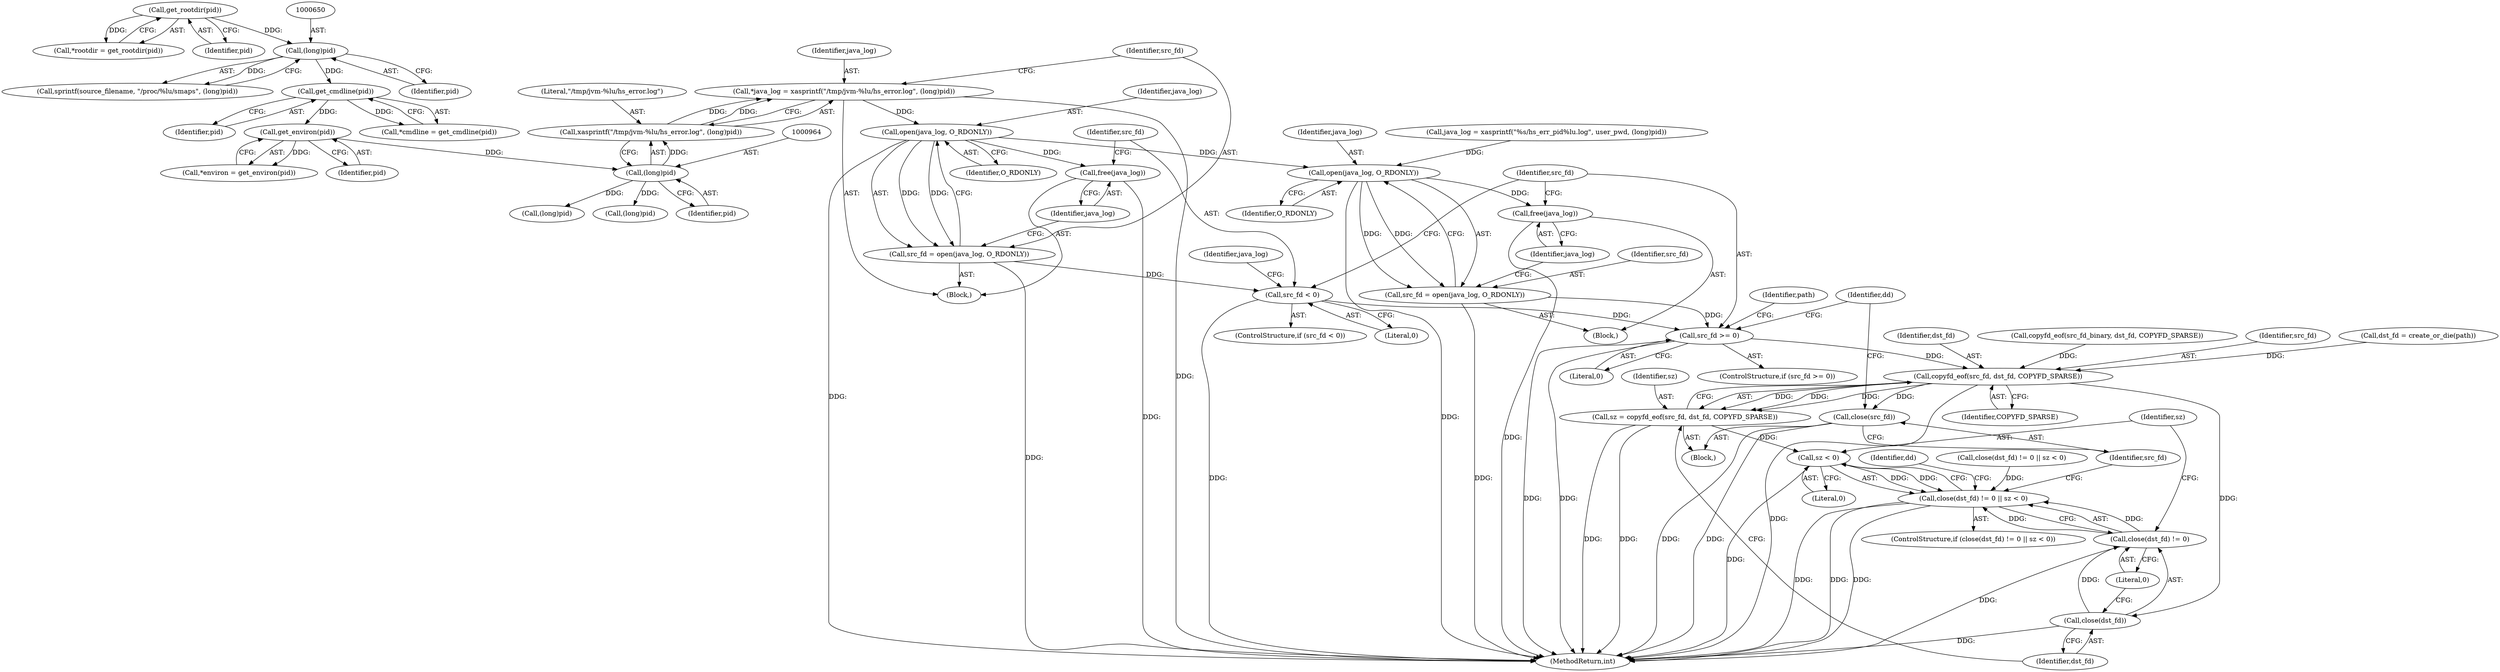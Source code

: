 digraph "0_abrt_80408e9e24a1c10f85fd969e1853e0f192157f92_0@pointer" {
"1000969" [label="(Call,open(java_log, O_RDONLY))"];
"1000959" [label="(Call,*java_log = xasprintf(\"/tmp/jvm-%lu/hs_error.log\", (long)pid))"];
"1000961" [label="(Call,xasprintf(\"/tmp/jvm-%lu/hs_error.log\", (long)pid))"];
"1000963" [label="(Call,(long)pid)"];
"1000819" [label="(Call,get_environ(pid))"];
"1000812" [label="(Call,get_cmdline(pid))"];
"1000649" [label="(Call,(long)pid)"];
"1000627" [label="(Call,get_rootdir(pid))"];
"1000967" [label="(Call,src_fd = open(java_log, O_RDONLY))"];
"1000975" [label="(Call,src_fd < 0)"];
"1000995" [label="(Call,src_fd >= 0)"];
"1001012" [label="(Call,copyfd_eof(src_fd, dst_fd, COPYFD_SPARSE))"];
"1001010" [label="(Call,sz = copyfd_eof(src_fd, dst_fd, COPYFD_SPARSE))"];
"1001022" [label="(Call,sz < 0)"];
"1001017" [label="(Call,close(dst_fd) != 0 || sz < 0)"];
"1001019" [label="(Call,close(dst_fd))"];
"1001018" [label="(Call,close(dst_fd) != 0)"];
"1001031" [label="(Call,close(src_fd))"];
"1000972" [label="(Call,free(java_log))"];
"1000989" [label="(Call,open(java_log, O_RDONLY))"];
"1000987" [label="(Call,src_fd = open(java_log, O_RDONLY))"];
"1000992" [label="(Call,free(java_log))"];
"1000810" [label="(Call,*cmdline = get_cmdline(pid))"];
"1000627" [label="(Call,get_rootdir(pid))"];
"1000625" [label="(Call,*rootdir = get_rootdir(pid))"];
"1001012" [label="(Call,copyfd_eof(src_fd, dst_fd, COPYFD_SPARSE))"];
"1001023" [label="(Identifier,sz)"];
"1000820" [label="(Identifier,pid)"];
"1000978" [label="(Block,)"];
"1001018" [label="(Call,close(dst_fd) != 0)"];
"1000860" [label="(Call,copyfd_eof(src_fd_binary, dst_fd, COPYFD_SPARSE))"];
"1000961" [label="(Call,xasprintf(\"/tmp/jvm-%lu/hs_error.log\", (long)pid))"];
"1000992" [label="(Call,free(java_log))"];
"1001024" [label="(Literal,0)"];
"1000813" [label="(Identifier,pid)"];
"1001011" [label="(Identifier,sz)"];
"1000979" [label="(Call,java_log = xasprintf(\"%s/hs_err_pid%lu.log\", user_pwd, (long)pid))"];
"1000984" [label="(Call,(long)pid)"];
"1001064" [label="(Call,(long)pid)"];
"1001013" [label="(Identifier,src_fd)"];
"1000973" [label="(Identifier,java_log)"];
"1001010" [label="(Call,sz = copyfd_eof(src_fd, dst_fd, COPYFD_SPARSE))"];
"1000817" [label="(Call,*environ = get_environ(pid))"];
"1000976" [label="(Identifier,src_fd)"];
"1000651" [label="(Identifier,pid)"];
"1000971" [label="(Identifier,O_RDONLY)"];
"1000975" [label="(Call,src_fd < 0)"];
"1000969" [label="(Call,open(java_log, O_RDONLY))"];
"1001015" [label="(Identifier,COPYFD_SPARSE)"];
"1000991" [label="(Identifier,O_RDONLY)"];
"1001016" [label="(ControlStructure,if (close(dst_fd) != 0 || sz < 0))"];
"1000962" [label="(Literal,\"/tmp/jvm-%lu/hs_error.log\")"];
"1000959" [label="(Call,*java_log = xasprintf(\"/tmp/jvm-%lu/hs_error.log\", (long)pid))"];
"1000960" [label="(Identifier,java_log)"];
"1000989" [label="(Call,open(java_log, O_RDONLY))"];
"1000963" [label="(Call,(long)pid)"];
"1000646" [label="(Call,sprintf(source_filename, \"/proc/%lu/smaps\", (long)pid))"];
"1001031" [label="(Call,close(src_fd))"];
"1000998" [label="(Block,)"];
"1001021" [label="(Literal,0)"];
"1001001" [label="(Identifier,path)"];
"1000974" [label="(ControlStructure,if (src_fd < 0))"];
"1000970" [label="(Identifier,java_log)"];
"1001034" [label="(Identifier,dd)"];
"1000812" [label="(Call,get_cmdline(pid))"];
"1000996" [label="(Identifier,src_fd)"];
"1000995" [label="(Call,src_fd >= 0)"];
"1000987" [label="(Call,src_fd = open(java_log, O_RDONLY))"];
"1001019" [label="(Call,close(dst_fd))"];
"1000957" [label="(Block,)"];
"1001027" [label="(Identifier,dd)"];
"1000993" [label="(Identifier,java_log)"];
"1001005" [label="(Call,dst_fd = create_or_die(path))"];
"1001022" [label="(Call,sz < 0)"];
"1000965" [label="(Identifier,pid)"];
"1000990" [label="(Identifier,java_log)"];
"1000628" [label="(Identifier,pid)"];
"1000977" [label="(Literal,0)"];
"1000968" [label="(Identifier,src_fd)"];
"1001014" [label="(Identifier,dst_fd)"];
"1001032" [label="(Identifier,src_fd)"];
"1000997" [label="(Literal,0)"];
"1000870" [label="(Call,close(dst_fd) != 0 || sz < 0)"];
"1001020" [label="(Identifier,dst_fd)"];
"1000649" [label="(Call,(long)pid)"];
"1000972" [label="(Call,free(java_log))"];
"1000980" [label="(Identifier,java_log)"];
"1001168" [label="(MethodReturn,int)"];
"1000994" [label="(ControlStructure,if (src_fd >= 0))"];
"1001017" [label="(Call,close(dst_fd) != 0 || sz < 0)"];
"1000988" [label="(Identifier,src_fd)"];
"1000819" [label="(Call,get_environ(pid))"];
"1000967" [label="(Call,src_fd = open(java_log, O_RDONLY))"];
"1000969" -> "1000967"  [label="AST: "];
"1000969" -> "1000971"  [label="CFG: "];
"1000970" -> "1000969"  [label="AST: "];
"1000971" -> "1000969"  [label="AST: "];
"1000967" -> "1000969"  [label="CFG: "];
"1000969" -> "1001168"  [label="DDG: "];
"1000969" -> "1000967"  [label="DDG: "];
"1000969" -> "1000967"  [label="DDG: "];
"1000959" -> "1000969"  [label="DDG: "];
"1000969" -> "1000972"  [label="DDG: "];
"1000969" -> "1000989"  [label="DDG: "];
"1000959" -> "1000957"  [label="AST: "];
"1000959" -> "1000961"  [label="CFG: "];
"1000960" -> "1000959"  [label="AST: "];
"1000961" -> "1000959"  [label="AST: "];
"1000968" -> "1000959"  [label="CFG: "];
"1000959" -> "1001168"  [label="DDG: "];
"1000961" -> "1000959"  [label="DDG: "];
"1000961" -> "1000959"  [label="DDG: "];
"1000961" -> "1000963"  [label="CFG: "];
"1000962" -> "1000961"  [label="AST: "];
"1000963" -> "1000961"  [label="AST: "];
"1000963" -> "1000961"  [label="DDG: "];
"1000963" -> "1000965"  [label="CFG: "];
"1000964" -> "1000963"  [label="AST: "];
"1000965" -> "1000963"  [label="AST: "];
"1000819" -> "1000963"  [label="DDG: "];
"1000963" -> "1000984"  [label="DDG: "];
"1000963" -> "1001064"  [label="DDG: "];
"1000819" -> "1000817"  [label="AST: "];
"1000819" -> "1000820"  [label="CFG: "];
"1000820" -> "1000819"  [label="AST: "];
"1000817" -> "1000819"  [label="CFG: "];
"1000819" -> "1000817"  [label="DDG: "];
"1000812" -> "1000819"  [label="DDG: "];
"1000812" -> "1000810"  [label="AST: "];
"1000812" -> "1000813"  [label="CFG: "];
"1000813" -> "1000812"  [label="AST: "];
"1000810" -> "1000812"  [label="CFG: "];
"1000812" -> "1000810"  [label="DDG: "];
"1000649" -> "1000812"  [label="DDG: "];
"1000649" -> "1000646"  [label="AST: "];
"1000649" -> "1000651"  [label="CFG: "];
"1000650" -> "1000649"  [label="AST: "];
"1000651" -> "1000649"  [label="AST: "];
"1000646" -> "1000649"  [label="CFG: "];
"1000649" -> "1000646"  [label="DDG: "];
"1000627" -> "1000649"  [label="DDG: "];
"1000627" -> "1000625"  [label="AST: "];
"1000627" -> "1000628"  [label="CFG: "];
"1000628" -> "1000627"  [label="AST: "];
"1000625" -> "1000627"  [label="CFG: "];
"1000627" -> "1000625"  [label="DDG: "];
"1000967" -> "1000957"  [label="AST: "];
"1000968" -> "1000967"  [label="AST: "];
"1000973" -> "1000967"  [label="CFG: "];
"1000967" -> "1001168"  [label="DDG: "];
"1000967" -> "1000975"  [label="DDG: "];
"1000975" -> "1000974"  [label="AST: "];
"1000975" -> "1000977"  [label="CFG: "];
"1000976" -> "1000975"  [label="AST: "];
"1000977" -> "1000975"  [label="AST: "];
"1000980" -> "1000975"  [label="CFG: "];
"1000996" -> "1000975"  [label="CFG: "];
"1000975" -> "1001168"  [label="DDG: "];
"1000975" -> "1000995"  [label="DDG: "];
"1000995" -> "1000994"  [label="AST: "];
"1000995" -> "1000997"  [label="CFG: "];
"1000996" -> "1000995"  [label="AST: "];
"1000997" -> "1000995"  [label="AST: "];
"1001001" -> "1000995"  [label="CFG: "];
"1001034" -> "1000995"  [label="CFG: "];
"1000995" -> "1001168"  [label="DDG: "];
"1000995" -> "1001168"  [label="DDG: "];
"1000987" -> "1000995"  [label="DDG: "];
"1000995" -> "1001012"  [label="DDG: "];
"1001012" -> "1001010"  [label="AST: "];
"1001012" -> "1001015"  [label="CFG: "];
"1001013" -> "1001012"  [label="AST: "];
"1001014" -> "1001012"  [label="AST: "];
"1001015" -> "1001012"  [label="AST: "];
"1001010" -> "1001012"  [label="CFG: "];
"1001012" -> "1001168"  [label="DDG: "];
"1001012" -> "1001010"  [label="DDG: "];
"1001012" -> "1001010"  [label="DDG: "];
"1001012" -> "1001010"  [label="DDG: "];
"1001005" -> "1001012"  [label="DDG: "];
"1000860" -> "1001012"  [label="DDG: "];
"1001012" -> "1001019"  [label="DDG: "];
"1001012" -> "1001031"  [label="DDG: "];
"1001010" -> "1000998"  [label="AST: "];
"1001011" -> "1001010"  [label="AST: "];
"1001020" -> "1001010"  [label="CFG: "];
"1001010" -> "1001168"  [label="DDG: "];
"1001010" -> "1001168"  [label="DDG: "];
"1001010" -> "1001022"  [label="DDG: "];
"1001022" -> "1001017"  [label="AST: "];
"1001022" -> "1001024"  [label="CFG: "];
"1001023" -> "1001022"  [label="AST: "];
"1001024" -> "1001022"  [label="AST: "];
"1001017" -> "1001022"  [label="CFG: "];
"1001022" -> "1001168"  [label="DDG: "];
"1001022" -> "1001017"  [label="DDG: "];
"1001022" -> "1001017"  [label="DDG: "];
"1001017" -> "1001016"  [label="AST: "];
"1001017" -> "1001018"  [label="CFG: "];
"1001018" -> "1001017"  [label="AST: "];
"1001027" -> "1001017"  [label="CFG: "];
"1001032" -> "1001017"  [label="CFG: "];
"1001017" -> "1001168"  [label="DDG: "];
"1001017" -> "1001168"  [label="DDG: "];
"1001017" -> "1001168"  [label="DDG: "];
"1001018" -> "1001017"  [label="DDG: "];
"1001018" -> "1001017"  [label="DDG: "];
"1000870" -> "1001017"  [label="DDG: "];
"1001019" -> "1001018"  [label="AST: "];
"1001019" -> "1001020"  [label="CFG: "];
"1001020" -> "1001019"  [label="AST: "];
"1001021" -> "1001019"  [label="CFG: "];
"1001019" -> "1001168"  [label="DDG: "];
"1001019" -> "1001018"  [label="DDG: "];
"1001018" -> "1001021"  [label="CFG: "];
"1001021" -> "1001018"  [label="AST: "];
"1001023" -> "1001018"  [label="CFG: "];
"1001018" -> "1001168"  [label="DDG: "];
"1001031" -> "1000998"  [label="AST: "];
"1001031" -> "1001032"  [label="CFG: "];
"1001032" -> "1001031"  [label="AST: "];
"1001034" -> "1001031"  [label="CFG: "];
"1001031" -> "1001168"  [label="DDG: "];
"1001031" -> "1001168"  [label="DDG: "];
"1000972" -> "1000957"  [label="AST: "];
"1000972" -> "1000973"  [label="CFG: "];
"1000973" -> "1000972"  [label="AST: "];
"1000976" -> "1000972"  [label="CFG: "];
"1000972" -> "1001168"  [label="DDG: "];
"1000989" -> "1000987"  [label="AST: "];
"1000989" -> "1000991"  [label="CFG: "];
"1000990" -> "1000989"  [label="AST: "];
"1000991" -> "1000989"  [label="AST: "];
"1000987" -> "1000989"  [label="CFG: "];
"1000989" -> "1001168"  [label="DDG: "];
"1000989" -> "1000987"  [label="DDG: "];
"1000989" -> "1000987"  [label="DDG: "];
"1000979" -> "1000989"  [label="DDG: "];
"1000989" -> "1000992"  [label="DDG: "];
"1000987" -> "1000978"  [label="AST: "];
"1000988" -> "1000987"  [label="AST: "];
"1000993" -> "1000987"  [label="CFG: "];
"1000987" -> "1001168"  [label="DDG: "];
"1000992" -> "1000978"  [label="AST: "];
"1000992" -> "1000993"  [label="CFG: "];
"1000993" -> "1000992"  [label="AST: "];
"1000996" -> "1000992"  [label="CFG: "];
"1000992" -> "1001168"  [label="DDG: "];
}
